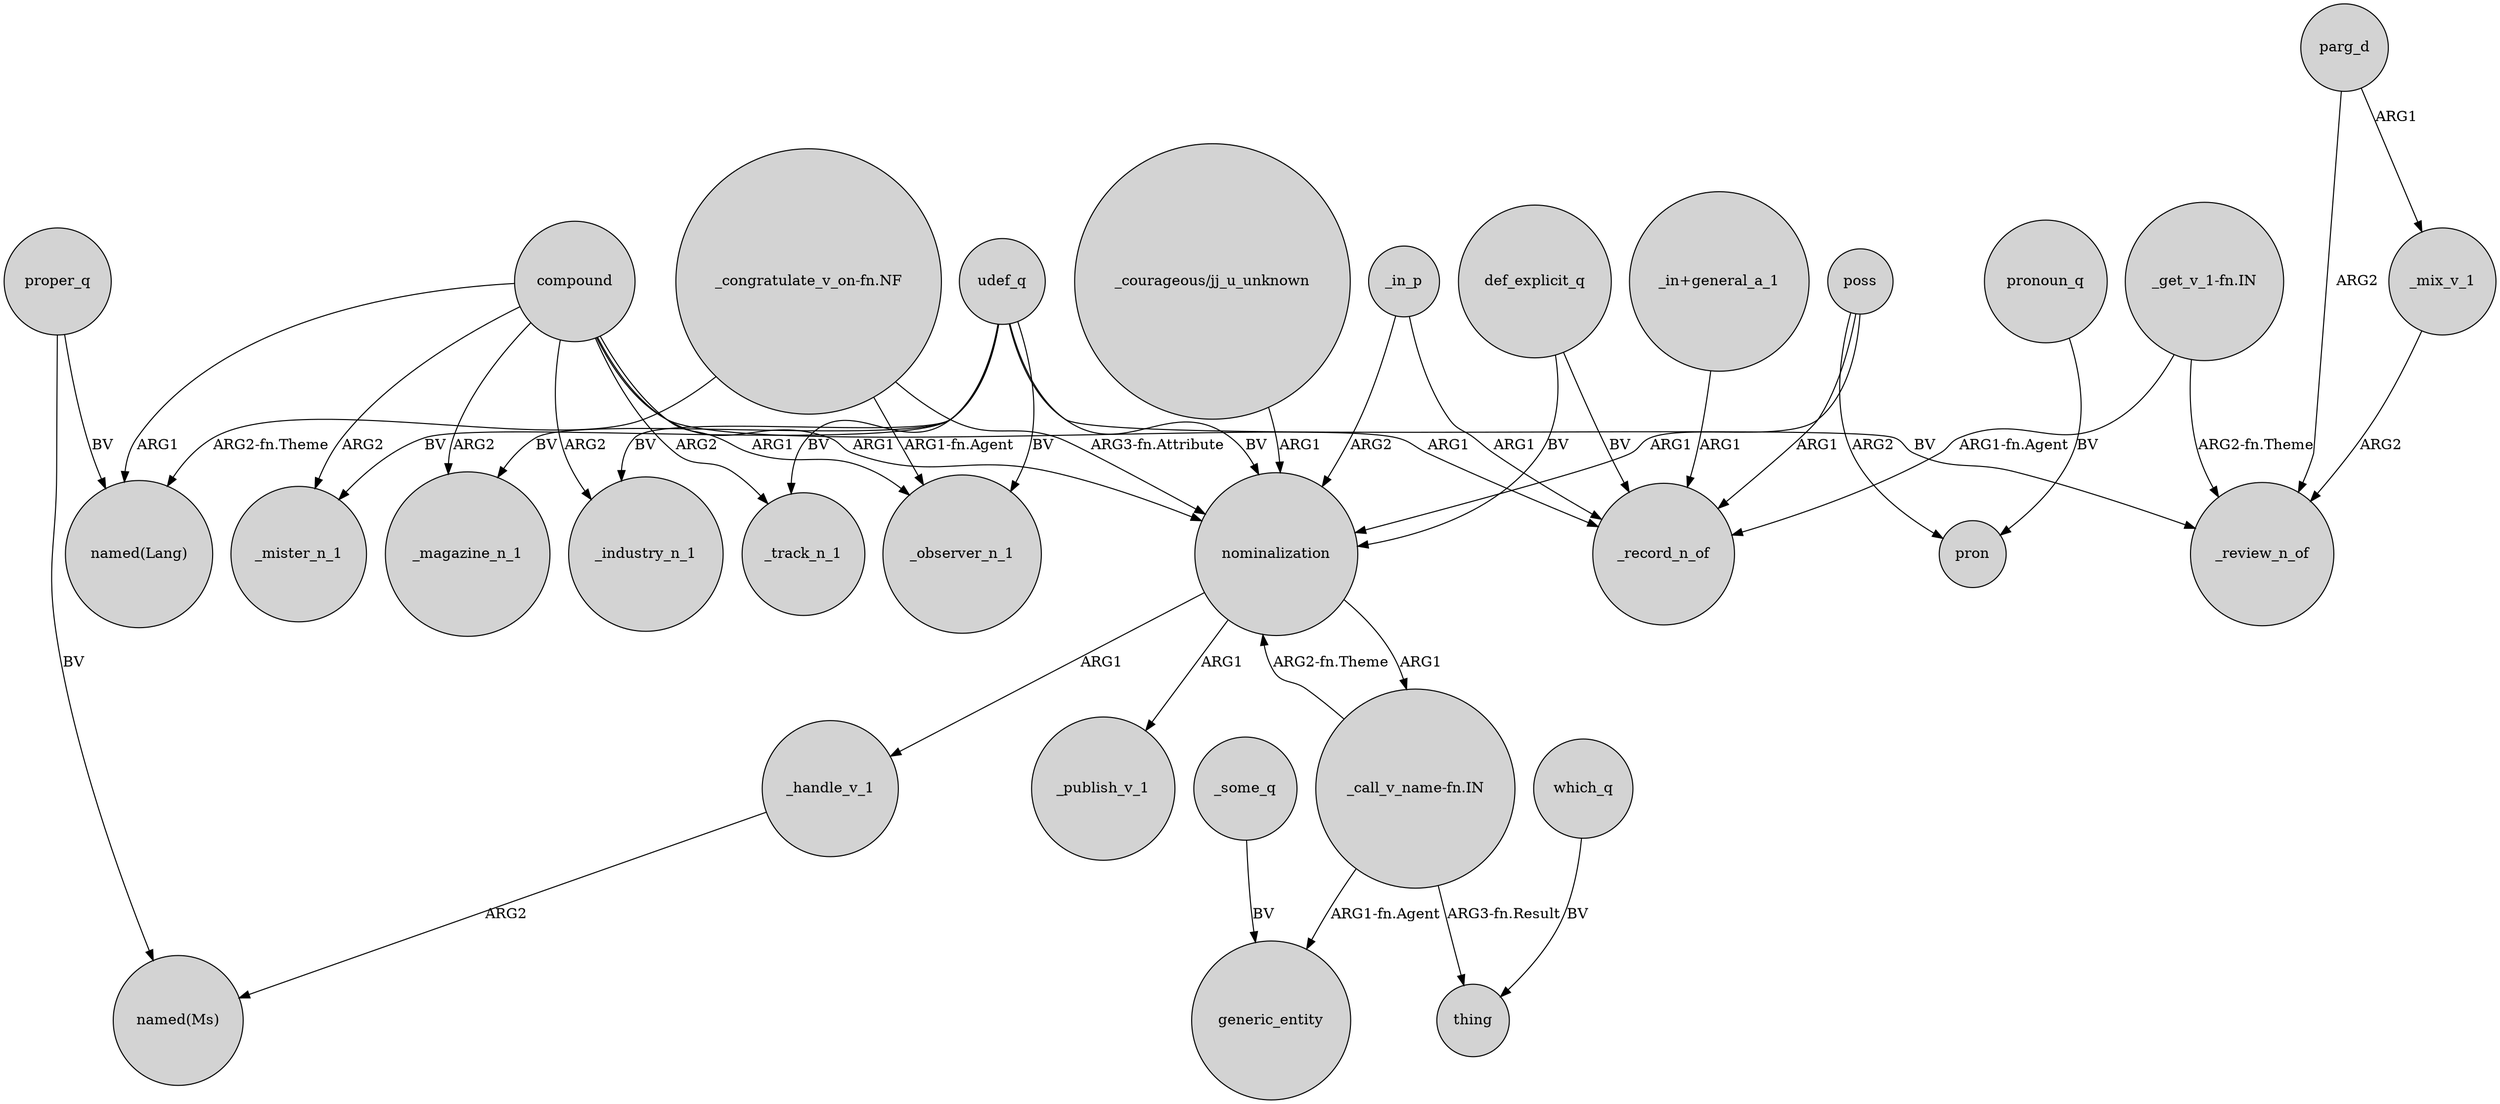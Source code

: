 digraph {
	node [shape=circle style=filled]
	_in_p -> _record_n_of [label=ARG1]
	proper_q -> "named(Lang)" [label=BV]
	def_explicit_q -> _record_n_of [label=BV]
	_handle_v_1 -> "named(Ms)" [label=ARG2]
	poss -> pron [label=ARG2]
	"_in+general_a_1" -> _record_n_of [label=ARG1]
	compound -> "named(Lang)" [label=ARG1]
	parg_d -> _mix_v_1 [label=ARG1]
	compound -> _mister_n_1 [label=ARG2]
	udef_q -> _mister_n_1 [label=BV]
	nominalization -> "_call_v_name-fn.IN" [label=ARG1]
	udef_q -> _observer_n_1 [label=BV]
	udef_q -> _review_n_of [label=BV]
	nominalization -> _handle_v_1 [label=ARG1]
	"_courageous/jj_u_unknown" -> nominalization [label=ARG1]
	proper_q -> "named(Ms)" [label=BV]
	poss -> nominalization [label=ARG1]
	pronoun_q -> pron [label=BV]
	udef_q -> _magazine_n_1 [label=BV]
	"_call_v_name-fn.IN" -> thing [label="ARG3-fn.Result"]
	compound -> _industry_n_1 [label=ARG2]
	"_get_v_1-fn.IN" -> _review_n_of [label="ARG2-fn.Theme"]
	"_call_v_name-fn.IN" -> generic_entity [label="ARG1-fn.Agent"]
	udef_q -> _track_n_1 [label=BV]
	_mix_v_1 -> _review_n_of [label=ARG2]
	_some_q -> generic_entity [label=BV]
	udef_q -> nominalization [label=BV]
	"_congratulate_v_on-fn.NF" -> nominalization [label="ARG3-fn.Attribute"]
	compound -> _track_n_1 [label=ARG2]
	nominalization -> _publish_v_1 [label=ARG1]
	compound -> _magazine_n_1 [label=ARG2]
	"_congratulate_v_on-fn.NF" -> _observer_n_1 [label="ARG1-fn.Agent"]
	"_congratulate_v_on-fn.NF" -> "named(Lang)" [label="ARG2-fn.Theme"]
	compound -> _observer_n_1 [label=ARG1]
	def_explicit_q -> nominalization [label=BV]
	"_get_v_1-fn.IN" -> _record_n_of [label="ARG1-fn.Agent"]
	compound -> _record_n_of [label=ARG1]
	_in_p -> nominalization [label=ARG2]
	parg_d -> _review_n_of [label=ARG2]
	"_call_v_name-fn.IN" -> nominalization [label="ARG2-fn.Theme"]
	compound -> nominalization [label=ARG1]
	udef_q -> _industry_n_1 [label=BV]
	poss -> _record_n_of [label=ARG1]
	which_q -> thing [label=BV]
}
